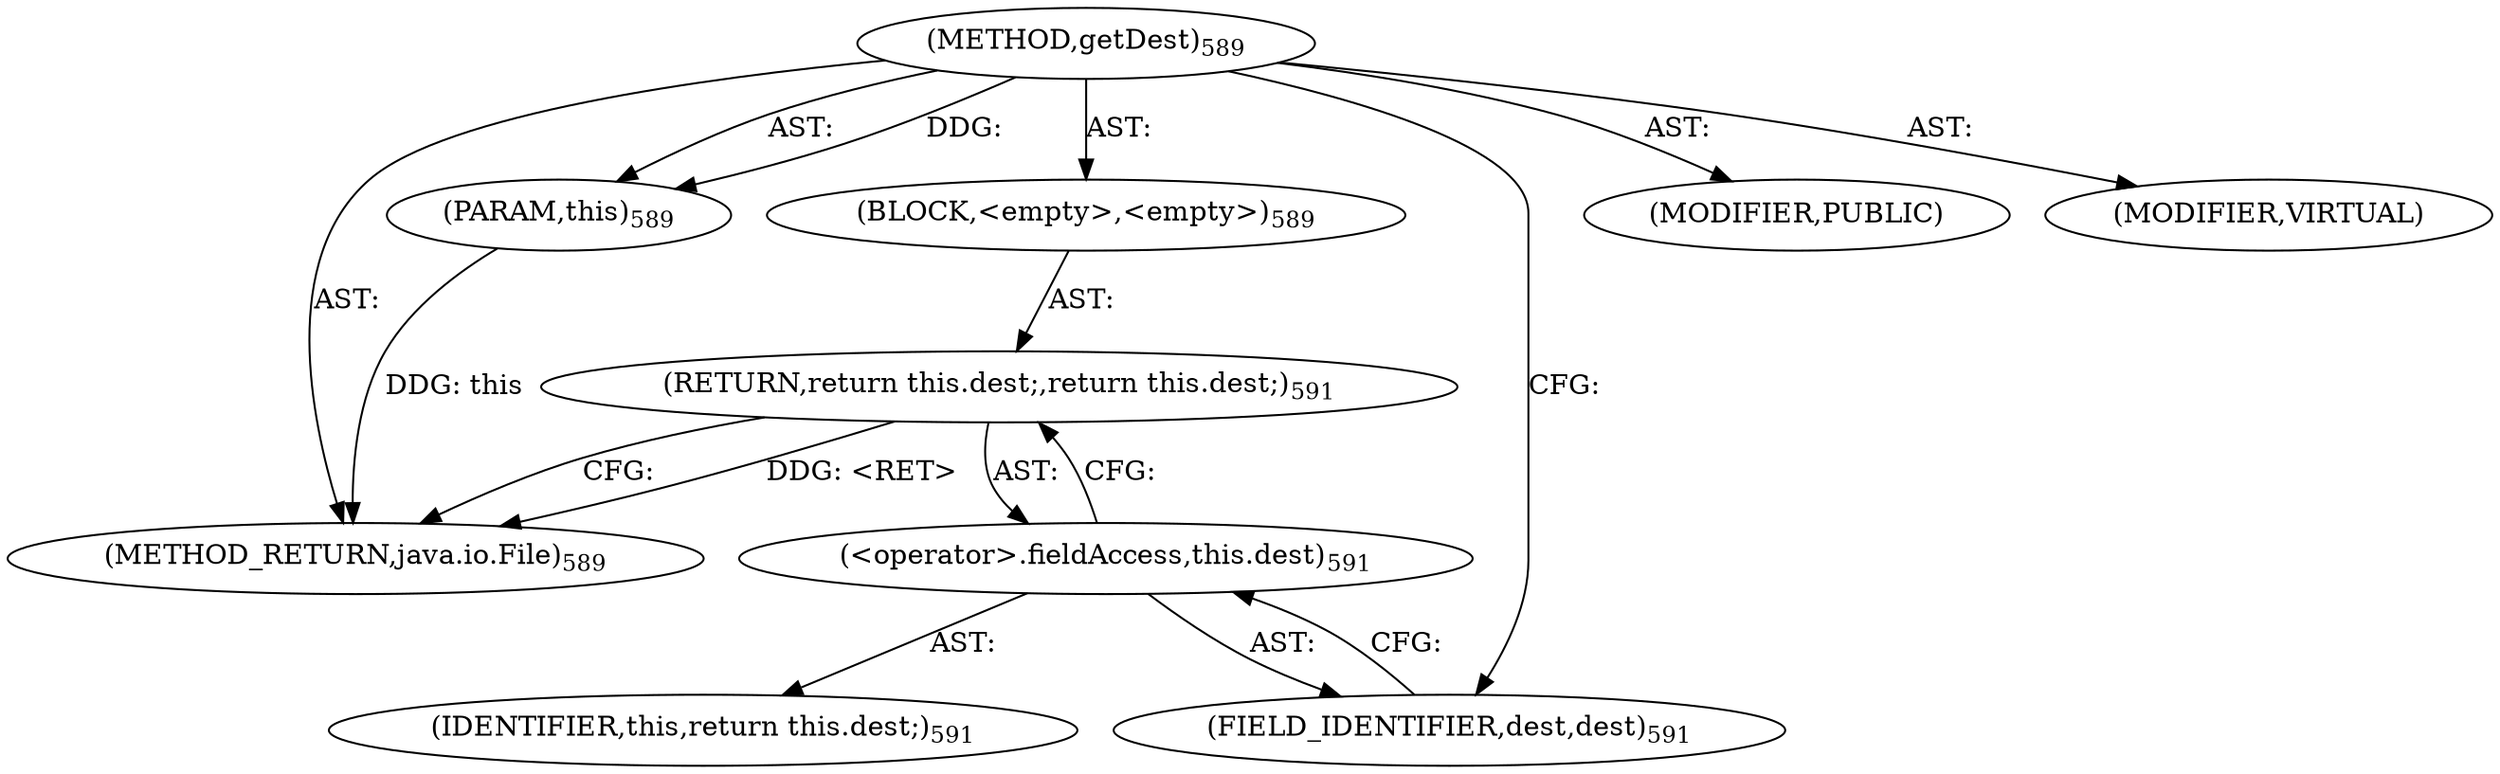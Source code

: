 digraph "getDest" {  
"111669149715" [label = <(METHOD,getDest)<SUB>589</SUB>> ]
"115964117009" [label = <(PARAM,this)<SUB>589</SUB>> ]
"25769803862" [label = <(BLOCK,&lt;empty&gt;,&lt;empty&gt;)<SUB>589</SUB>> ]
"146028888072" [label = <(RETURN,return this.dest;,return this.dest;)<SUB>591</SUB>> ]
"30064771404" [label = <(&lt;operator&gt;.fieldAccess,this.dest)<SUB>591</SUB>> ]
"68719476789" [label = <(IDENTIFIER,this,return this.dest;)<SUB>591</SUB>> ]
"55834574930" [label = <(FIELD_IDENTIFIER,dest,dest)<SUB>591</SUB>> ]
"133143986240" [label = <(MODIFIER,PUBLIC)> ]
"133143986241" [label = <(MODIFIER,VIRTUAL)> ]
"128849018899" [label = <(METHOD_RETURN,java.io.File)<SUB>589</SUB>> ]
  "111669149715" -> "115964117009"  [ label = "AST: "] 
  "111669149715" -> "25769803862"  [ label = "AST: "] 
  "111669149715" -> "133143986240"  [ label = "AST: "] 
  "111669149715" -> "133143986241"  [ label = "AST: "] 
  "111669149715" -> "128849018899"  [ label = "AST: "] 
  "25769803862" -> "146028888072"  [ label = "AST: "] 
  "146028888072" -> "30064771404"  [ label = "AST: "] 
  "30064771404" -> "68719476789"  [ label = "AST: "] 
  "30064771404" -> "55834574930"  [ label = "AST: "] 
  "146028888072" -> "128849018899"  [ label = "CFG: "] 
  "30064771404" -> "146028888072"  [ label = "CFG: "] 
  "55834574930" -> "30064771404"  [ label = "CFG: "] 
  "111669149715" -> "55834574930"  [ label = "CFG: "] 
  "146028888072" -> "128849018899"  [ label = "DDG: &lt;RET&gt;"] 
  "115964117009" -> "128849018899"  [ label = "DDG: this"] 
  "111669149715" -> "115964117009"  [ label = "DDG: "] 
}
